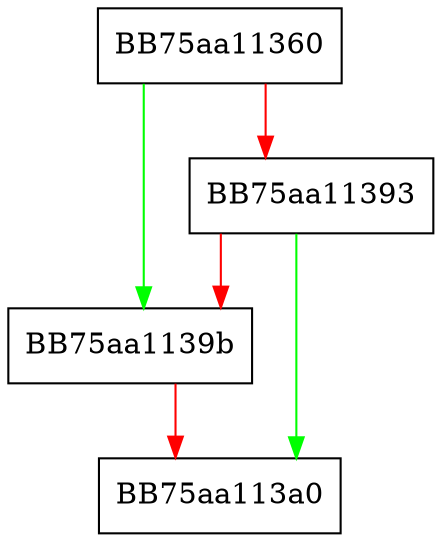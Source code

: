 digraph RpfAPI_VFS_CreateDirectory {
  node [shape="box"];
  graph [splines=ortho];
  BB75aa11360 -> BB75aa1139b [color="green"];
  BB75aa11360 -> BB75aa11393 [color="red"];
  BB75aa11393 -> BB75aa113a0 [color="green"];
  BB75aa11393 -> BB75aa1139b [color="red"];
  BB75aa1139b -> BB75aa113a0 [color="red"];
}